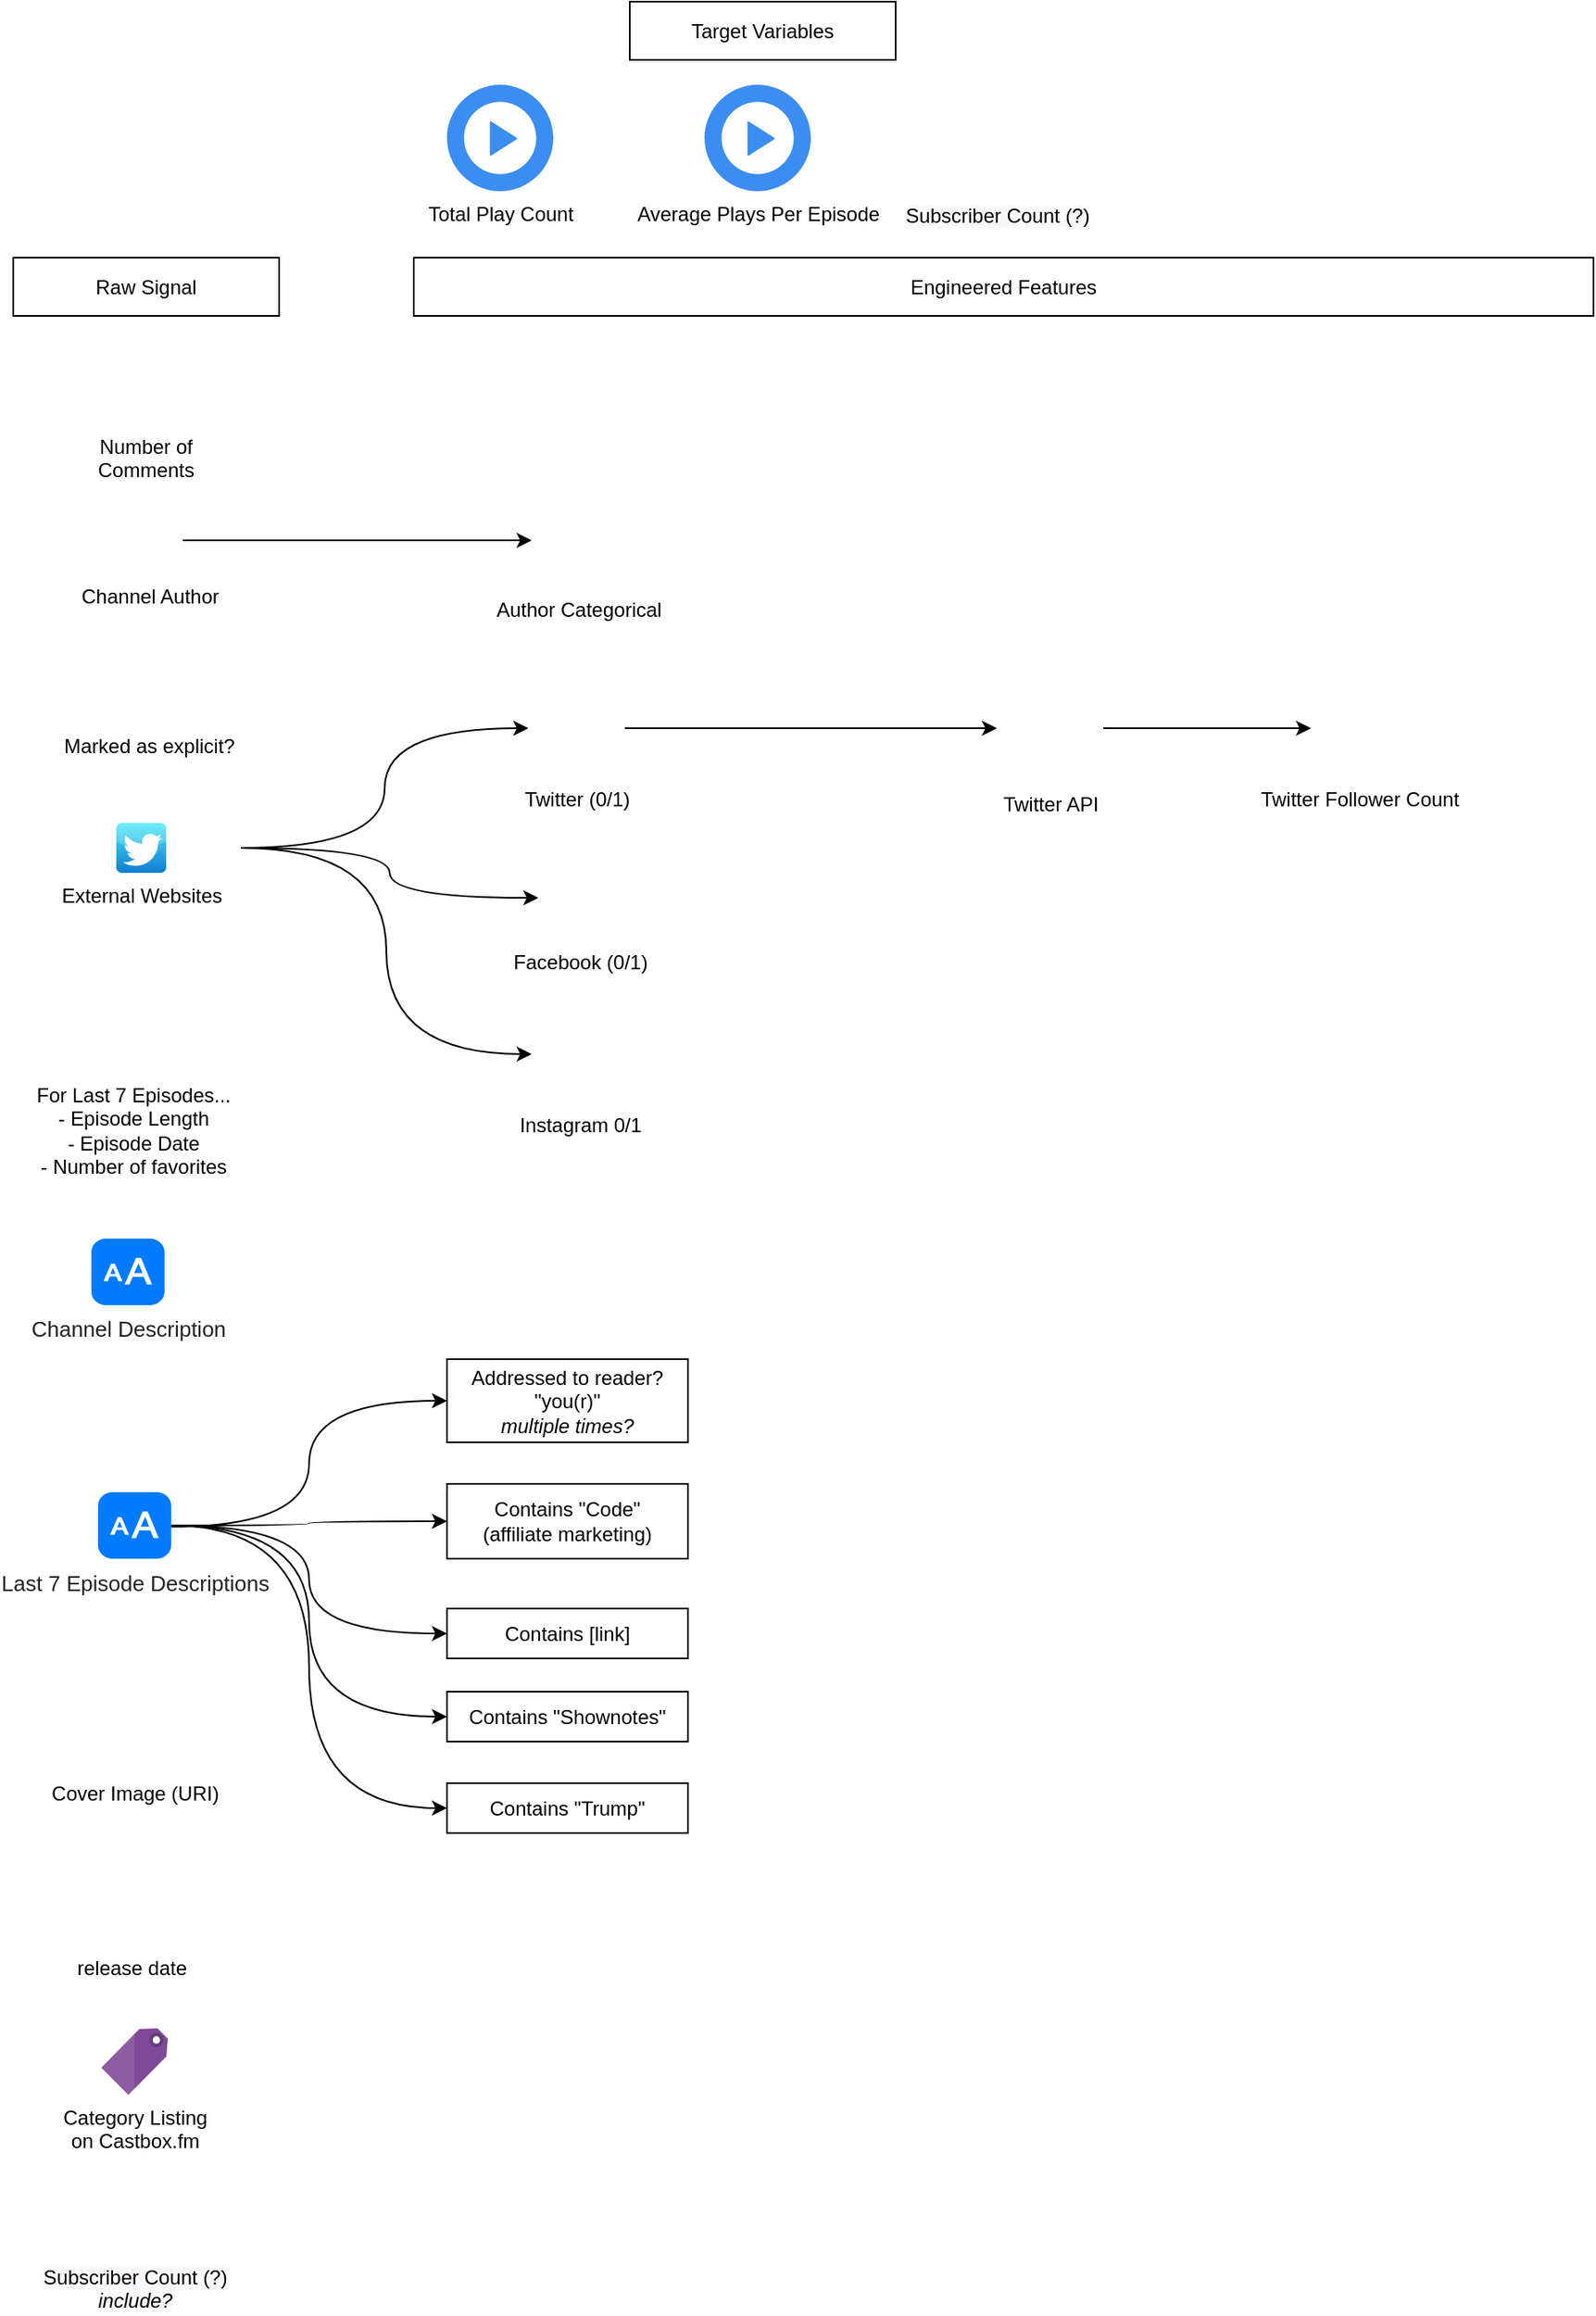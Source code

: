 <mxfile version="12.0.3" type="google" pages="1"><diagram id="oMxzUeEPKELs5kck7OvV" name="Feature Engineering"><mxGraphModel dx="845" dy="611" grid="1" gridSize="10" guides="1" tooltips="1" connect="1" arrows="1" fold="1" page="1" pageScale="1" pageWidth="1100" pageHeight="850" math="0" shadow="0"><root><mxCell id="0"/><mxCell id="1" parent="0"/><mxCell id="slYMceyLZnAJYGo5fjVI-3" value="Target Variables" style="rounded=0;whiteSpace=wrap;html=1;" vertex="1" parent="1"><mxGeometry x="420" y="16" width="160" height="35" as="geometry"/></mxCell><mxCell id="slYMceyLZnAJYGo5fjVI-14" value="&lt;span style=&quot;background-color: rgb(255 , 255 , 255)&quot;&gt;Average Plays Per Episode&lt;/span&gt;" style="html=1;aspect=fixed;strokeColor=none;shadow=0;align=center;verticalAlign=top;fillColor=#3B8DF1;shape=mxgraph.gcp2.play_start;labelPosition=center;verticalLabelPosition=bottom;" vertex="1" parent="1"><mxGeometry x="465" y="66" width="64" height="64" as="geometry"/></mxCell><mxCell id="slYMceyLZnAJYGo5fjVI-15" value="&lt;span style=&quot;background-color: rgb(255 , 255 , 255)&quot;&gt;Total Play Count&lt;/span&gt;" style="html=1;aspect=fixed;strokeColor=none;shadow=0;align=center;verticalAlign=top;fillColor=#3B8DF1;shape=mxgraph.gcp2.play_start;labelPosition=center;verticalLabelPosition=bottom;" vertex="1" parent="1"><mxGeometry x="310" y="66" width="64" height="64" as="geometry"/></mxCell><mxCell id="slYMceyLZnAJYGo5fjVI-24" value="&lt;span style=&quot;background-color: rgb(248 , 249 , 250)&quot;&gt;Subscriber Count (?)&lt;/span&gt;" style="shape=image;html=1;verticalAlign=top;verticalLabelPosition=bottom;labelBackgroundColor=#ffffff;imageAspect=0;aspect=fixed;image=https://cdn3.iconfinder.com/data/icons/essential-flat/100/group-128.png" vertex="1" parent="1"><mxGeometry x="610" y="69" width="62" height="62" as="geometry"/></mxCell><mxCell id="slYMceyLZnAJYGo5fjVI-25" value="Raw Signal" style="rounded=0;whiteSpace=wrap;html=1;" vertex="1" parent="1"><mxGeometry x="49" y="170" width="160" height="35" as="geometry"/></mxCell><mxCell id="slYMceyLZnAJYGo5fjVI-26" value="Number of Comments" style="shape=image;verticalAlign=top;verticalLabelPosition=bottom;labelBackgroundColor=#ffffff;imageAspect=0;aspect=fixed;image=https://cdn2.iconfinder.com/data/icons/office-38/24/office-60-128.png;whiteSpace=wrap;labelPosition=center;align=center;" vertex="1" parent="1"><mxGeometry x="109" y="230" width="40" height="40" as="geometry"/></mxCell><mxCell id="slYMceyLZnAJYGo5fjVI-60" style="edgeStyle=orthogonalEdgeStyle;rounded=0;orthogonalLoop=1;jettySize=auto;html=1;curved=1;" edge="1" parent="1" source="slYMceyLZnAJYGo5fjVI-27" target="slYMceyLZnAJYGo5fjVI-59"><mxGeometry relative="1" as="geometry"/></mxCell><mxCell id="slYMceyLZnAJYGo5fjVI-27" value="Channel Author" style="shape=image;html=1;verticalAlign=top;verticalLabelPosition=bottom;labelBackgroundColor=#ffffff;imageAspect=0;aspect=fixed;image=https://cdn3.iconfinder.com/data/icons/bloggin/48/author.png" vertex="1" parent="1"><mxGeometry x="111" y="320" width="40" height="40" as="geometry"/></mxCell><mxCell id="slYMceyLZnAJYGo5fjVI-32" value="Marked as explicit?" style="shape=image;verticalAlign=top;verticalLabelPosition=bottom;labelBackgroundColor=#ffffff;imageAspect=0;aspect=fixed;image=https://cdn0.iconfinder.com/data/icons/google-material-design-3-0/48/ic_explicit_48px-128.png;" vertex="1" parent="1"><mxGeometry x="106" y="400" width="50" height="50" as="geometry"/></mxCell><mxCell id="slYMceyLZnAJYGo5fjVI-35" value="&lt;span style=&quot;background-color: rgb(248 , 249 , 250)&quot;&gt;Subscriber Count (?)&lt;br&gt;&lt;i&gt;include?&lt;/i&gt;&lt;br&gt;&lt;/span&gt;" style="shape=image;html=1;verticalAlign=top;verticalLabelPosition=bottom;labelBackgroundColor=#ffffff;imageAspect=0;aspect=fixed;image=https://cdn3.iconfinder.com/data/icons/essential-flat/100/group-128.png" vertex="1" parent="1"><mxGeometry x="104" y="1335" width="36" height="36" as="geometry"/></mxCell><mxCell id="slYMceyLZnAJYGo5fjVI-40" value="" style="group" vertex="1" connectable="0" parent="1"><mxGeometry x="66" y="510" width="120" height="30" as="geometry"/></mxCell><mxCell id="slYMceyLZnAJYGo5fjVI-36" value="" style="shape=image;html=1;verticalAlign=top;verticalLabelPosition=bottom;labelBackgroundColor=#ffffff;imageAspect=0;aspect=fixed;image=https://cdn1.iconfinder.com/data/icons/logotypes/32/square-facebook-128.png" vertex="1" parent="slYMceyLZnAJYGo5fjVI-40"><mxGeometry width="30" height="30" as="geometry"/></mxCell><mxCell id="slYMceyLZnAJYGo5fjVI-37" value="External Websites" style="dashed=0;outlineConnect=0;html=1;align=center;labelPosition=center;verticalLabelPosition=bottom;verticalAlign=top;shape=mxgraph.webicons.twitter;fillColor=#49EAF7;gradientColor=#137BD0" vertex="1" parent="slYMceyLZnAJYGo5fjVI-40"><mxGeometry x="45" width="30" height="30" as="geometry"/></mxCell><mxCell id="slYMceyLZnAJYGo5fjVI-39" value="" style="shape=image;html=1;verticalAlign=top;verticalLabelPosition=bottom;labelBackgroundColor=#ffffff;imageAspect=0;aspect=fixed;image=https://cdn0.iconfinder.com/data/icons/simpline-mix/64/simpline_47-128.png" vertex="1" parent="slYMceyLZnAJYGo5fjVI-40"><mxGeometry x="90" width="30" height="30" as="geometry"/></mxCell><mxCell id="slYMceyLZnAJYGo5fjVI-41" value="Engineered Features" style="rounded=0;whiteSpace=wrap;html=1;" vertex="1" parent="1"><mxGeometry x="290" y="170" width="710" height="35" as="geometry"/></mxCell><mxCell id="slYMceyLZnAJYGo5fjVI-42" value="For Last 7 Episodes...&lt;br&gt;- Episode Length&lt;br&gt;- Episode Date&lt;br&gt;- Number of favorites" style="shape=image;html=1;verticalAlign=top;verticalLabelPosition=bottom;labelBackgroundColor=#ffffff;imageAspect=0;aspect=fixed;image=https://cdn2.iconfinder.com/data/icons/essential-web-2/50/version-episode-statement-event-front-128.png" vertex="1" parent="1"><mxGeometry x="101" y="620" width="40" height="40" as="geometry"/></mxCell><mxCell id="slYMceyLZnAJYGo5fjVI-77" style="edgeStyle=orthogonalEdgeStyle;curved=1;rounded=0;orthogonalLoop=1;jettySize=auto;html=1;entryX=0;entryY=0.5;entryDx=0;entryDy=0;" edge="1" parent="1" source="slYMceyLZnAJYGo5fjVI-43" target="slYMceyLZnAJYGo5fjVI-75"><mxGeometry relative="1" as="geometry"/></mxCell><mxCell id="slYMceyLZnAJYGo5fjVI-78" style="edgeStyle=orthogonalEdgeStyle;curved=1;rounded=0;orthogonalLoop=1;jettySize=auto;html=1;entryX=0;entryY=0.5;entryDx=0;entryDy=0;" edge="1" parent="1" source="slYMceyLZnAJYGo5fjVI-43" target="slYMceyLZnAJYGo5fjVI-76"><mxGeometry relative="1" as="geometry"/></mxCell><mxCell id="slYMceyLZnAJYGo5fjVI-43" value="&lt;font style=&quot;font-size: 13px&quot;&gt;Last 7 Episode Descriptions&lt;/font&gt;" style="html=1;strokeWidth=1;shadow=0;dashed=0;shape=mxgraph.ios7.misc.text_size;fillColor=#007AFF;strokeColor=none;buttonText=;strokeColor2=#222222;fontColor=#222222;fontSize=8;verticalLabelPosition=bottom;verticalAlign=top;align=center;" vertex="1" parent="1"><mxGeometry x="100" y="912.5" width="44" height="40" as="geometry"/></mxCell><mxCell id="slYMceyLZnAJYGo5fjVI-69" style="edgeStyle=orthogonalEdgeStyle;curved=1;rounded=0;orthogonalLoop=1;jettySize=auto;html=1;entryX=0;entryY=0.5;entryDx=0;entryDy=0;exitX=1;exitY=0.52;exitDx=0;exitDy=0;exitPerimeter=0;" edge="1" parent="1" source="slYMceyLZnAJYGo5fjVI-43" target="slYMceyLZnAJYGo5fjVI-70"><mxGeometry relative="1" as="geometry"><mxPoint x="335" y="710" as="targetPoint"/></mxGeometry></mxCell><mxCell id="slYMceyLZnAJYGo5fjVI-72" style="edgeStyle=orthogonalEdgeStyle;curved=1;rounded=0;orthogonalLoop=1;jettySize=auto;html=1;entryX=0;entryY=0.5;entryDx=0;entryDy=0;" edge="1" parent="1" source="slYMceyLZnAJYGo5fjVI-43" target="slYMceyLZnAJYGo5fjVI-71"><mxGeometry relative="1" as="geometry"/></mxCell><mxCell id="slYMceyLZnAJYGo5fjVI-74" style="edgeStyle=orthogonalEdgeStyle;curved=1;rounded=0;orthogonalLoop=1;jettySize=auto;html=1;entryX=0;entryY=0.5;entryDx=0;entryDy=0;" edge="1" parent="1" source="slYMceyLZnAJYGo5fjVI-43" target="slYMceyLZnAJYGo5fjVI-73"><mxGeometry relative="1" as="geometry"><mxPoint x="200" y="957" as="sourcePoint"/></mxGeometry></mxCell><mxCell id="slYMceyLZnAJYGo5fjVI-44" value="&lt;font style=&quot;font-size: 13px&quot;&gt;Channel Description&lt;/font&gt;" style="html=1;strokeWidth=1;shadow=0;dashed=0;shape=mxgraph.ios7.misc.text_size;fillColor=#007AFF;strokeColor=none;buttonText=;strokeColor2=#222222;fontColor=#222222;fontSize=8;verticalLabelPosition=bottom;verticalAlign=top;align=center;" vertex="1" parent="1"><mxGeometry x="96" y="760" width="44" height="40" as="geometry"/></mxCell><mxCell id="slYMceyLZnAJYGo5fjVI-46" value="Cover Image (URI)" style="shape=image;html=1;verticalAlign=top;verticalLabelPosition=bottom;labelBackgroundColor=#ffffff;imageAspect=0;aspect=fixed;image=https://cdn2.iconfinder.com/data/icons/font-awesome/1792/picture-o-128.png" vertex="1" parent="1"><mxGeometry x="102" y="1040" width="40" height="40" as="geometry"/></mxCell><mxCell id="slYMceyLZnAJYGo5fjVI-48" value="release date" style="shape=image;html=1;verticalAlign=top;verticalLabelPosition=bottom;labelBackgroundColor=#ffffff;imageAspect=0;aspect=fixed;image=https://cdn4.iconfinder.com/data/icons/free-color-christmas-icons/24/Christmas_Date-128.png" vertex="1" parent="1"><mxGeometry x="95" y="1135" width="50" height="50" as="geometry"/></mxCell><mxCell id="slYMceyLZnAJYGo5fjVI-51" value="Category Listing&lt;br&gt;on Castbox.fm" style="aspect=fixed;html=1;points=[];align=center;image;fontSize=12;image=img/lib/mscae/Tag.svg;" vertex="1" parent="1"><mxGeometry x="102" y="1235" width="40" height="40" as="geometry"/></mxCell><mxCell id="slYMceyLZnAJYGo5fjVI-65" style="edgeStyle=orthogonalEdgeStyle;curved=1;rounded=0;orthogonalLoop=1;jettySize=auto;html=1;" edge="1" parent="1" source="slYMceyLZnAJYGo5fjVI-52" target="slYMceyLZnAJYGo5fjVI-63"><mxGeometry relative="1" as="geometry"/></mxCell><mxCell id="slYMceyLZnAJYGo5fjVI-52" value="Twitter (0/1)" style="shape=image;html=1;verticalAlign=top;verticalLabelPosition=bottom;labelBackgroundColor=#ffffff;imageAspect=0;aspect=fixed;image=https://cdn3.iconfinder.com/data/icons/free-social-icons/67/twitter_circle_color-128.png" vertex="1" parent="1"><mxGeometry x="359" y="424" width="58" height="58" as="geometry"/></mxCell><mxCell id="slYMceyLZnAJYGo5fjVI-53" value="Twitter Follower Count" style="shape=image;html=1;verticalAlign=top;verticalLabelPosition=bottom;labelBackgroundColor=#ffffff;imageAspect=0;aspect=fixed;image=https://cdn3.iconfinder.com/data/icons/free-social-icons/67/twitter_circle_color-128.png" vertex="1" parent="1"><mxGeometry x="830" y="424" width="58" height="58" as="geometry"/></mxCell><mxCell id="slYMceyLZnAJYGo5fjVI-55" style="edgeStyle=orthogonalEdgeStyle;rounded=0;orthogonalLoop=1;jettySize=auto;html=1;entryX=0;entryY=0.5;entryDx=0;entryDy=0;curved=1;" edge="1" parent="1" source="slYMceyLZnAJYGo5fjVI-39" target="slYMceyLZnAJYGo5fjVI-52"><mxGeometry relative="1" as="geometry"/></mxCell><mxCell id="slYMceyLZnAJYGo5fjVI-59" value="Author Categorical" style="shape=image;html=1;verticalAlign=top;verticalLabelPosition=bottom;labelBackgroundColor=#ffffff;imageAspect=0;aspect=fixed;image=https://cdn0.iconfinder.com/data/icons/elysium-icons/24/Binary.png" vertex="1" parent="1"><mxGeometry x="361" y="312.5" width="55" height="55" as="geometry"/></mxCell><mxCell id="slYMceyLZnAJYGo5fjVI-61" value="Facebook (0/1)" style="shape=image;html=1;verticalAlign=top;verticalLabelPosition=bottom;labelBackgroundColor=#ffffff;imageAspect=0;aspect=fixed;image=https://cdn1.iconfinder.com/data/icons/logotypes/32/square-facebook-128.png" vertex="1" parent="1"><mxGeometry x="365" y="530" width="50" height="50" as="geometry"/></mxCell><mxCell id="slYMceyLZnAJYGo5fjVI-62" style="edgeStyle=orthogonalEdgeStyle;curved=1;rounded=0;orthogonalLoop=1;jettySize=auto;html=1;entryX=0;entryY=0.5;entryDx=0;entryDy=0;" edge="1" parent="1" source="slYMceyLZnAJYGo5fjVI-39" target="slYMceyLZnAJYGo5fjVI-61"><mxGeometry relative="1" as="geometry"/></mxCell><mxCell id="slYMceyLZnAJYGo5fjVI-64" style="edgeStyle=orthogonalEdgeStyle;curved=1;rounded=0;orthogonalLoop=1;jettySize=auto;html=1;entryX=0;entryY=0.5;entryDx=0;entryDy=0;" edge="1" parent="1" source="slYMceyLZnAJYGo5fjVI-63" target="slYMceyLZnAJYGo5fjVI-53"><mxGeometry relative="1" as="geometry"/></mxCell><mxCell id="slYMceyLZnAJYGo5fjVI-63" value="Twitter API" style="shape=image;html=1;verticalAlign=top;verticalLabelPosition=bottom;labelBackgroundColor=#ffffff;imageAspect=0;aspect=fixed;image=https://cdn3.iconfinder.com/data/icons/peelicons-vol-1/50/Twitter-128.png" vertex="1" parent="1"><mxGeometry x="641" y="421" width="64" height="64" as="geometry"/></mxCell><mxCell id="slYMceyLZnAJYGo5fjVI-70" value="&lt;span style=&quot;white-space: normal&quot;&gt;Addressed to reader?&lt;/span&gt;&lt;br style=&quot;white-space: normal&quot;&gt;&lt;span style=&quot;white-space: normal&quot;&gt;&quot;you(r)&quot;&lt;br&gt;&lt;i&gt;multiple times?&lt;/i&gt;&lt;br&gt;&lt;/span&gt;" style="rounded=0;whiteSpace=wrap;html=1;labelBackgroundColor=#ffffff;" vertex="1" parent="1"><mxGeometry x="310" y="832.5" width="145" height="50" as="geometry"/></mxCell><mxCell id="slYMceyLZnAJYGo5fjVI-71" value="Contains &quot;Code&quot;&lt;br&gt;(affiliate marketing)" style="rounded=0;whiteSpace=wrap;html=1;labelBackgroundColor=#ffffff;" vertex="1" parent="1"><mxGeometry x="310" y="907.5" width="145" height="45" as="geometry"/></mxCell><mxCell id="slYMceyLZnAJYGo5fjVI-73" value="Contains [link]" style="rounded=0;whiteSpace=wrap;html=1;labelBackgroundColor=#ffffff;" vertex="1" parent="1"><mxGeometry x="310" y="982.5" width="145" height="30" as="geometry"/></mxCell><mxCell id="slYMceyLZnAJYGo5fjVI-75" value="Contains &quot;Shownotes&quot;" style="rounded=0;whiteSpace=wrap;html=1;labelBackgroundColor=#ffffff;" vertex="1" parent="1"><mxGeometry x="310" y="1032.5" width="145" height="30" as="geometry"/></mxCell><mxCell id="slYMceyLZnAJYGo5fjVI-76" value="Contains &quot;Trump&quot;" style="rounded=0;whiteSpace=wrap;html=1;labelBackgroundColor=#ffffff;" vertex="1" parent="1"><mxGeometry x="310" y="1087.5" width="145" height="30" as="geometry"/></mxCell><mxCell id="slYMceyLZnAJYGo5fjVI-79" style="edgeStyle=orthogonalEdgeStyle;curved=1;rounded=0;orthogonalLoop=1;jettySize=auto;html=1;entryX=0;entryY=0.5;entryDx=0;entryDy=0;" edge="1" parent="1" source="slYMceyLZnAJYGo5fjVI-39" target="slYMceyLZnAJYGo5fjVI-81"><mxGeometry relative="1" as="geometry"><mxPoint x="280" y="660" as="targetPoint"/></mxGeometry></mxCell><mxCell id="slYMceyLZnAJYGo5fjVI-81" value="Instagram 0/1" style="shape=image;html=1;verticalAlign=top;verticalLabelPosition=bottom;labelBackgroundColor=#ffffff;imageAspect=0;aspect=fixed;image=https://cdn3.iconfinder.com/data/icons/picons-social/57/38-instagram-128.png" vertex="1" parent="1"><mxGeometry x="361" y="620" width="58" height="58" as="geometry"/></mxCell></root></mxGraphModel></diagram></mxfile>